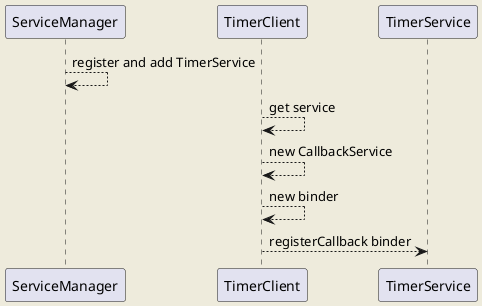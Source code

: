 @startuml
skinparam defaultFontName font-arphic-uming
' skinparam handwritten true
skinparam backgroundColor #EEEBDC

ServiceManager --> ServiceManager : register and add TimerService
TimerClient --> TimerClient : get service
TimerClient --> TimerClient : new CallbackService
TimerClient --> TimerClient : new binder
TimerClient --> TimerService : registerCallback binder

@enduml
